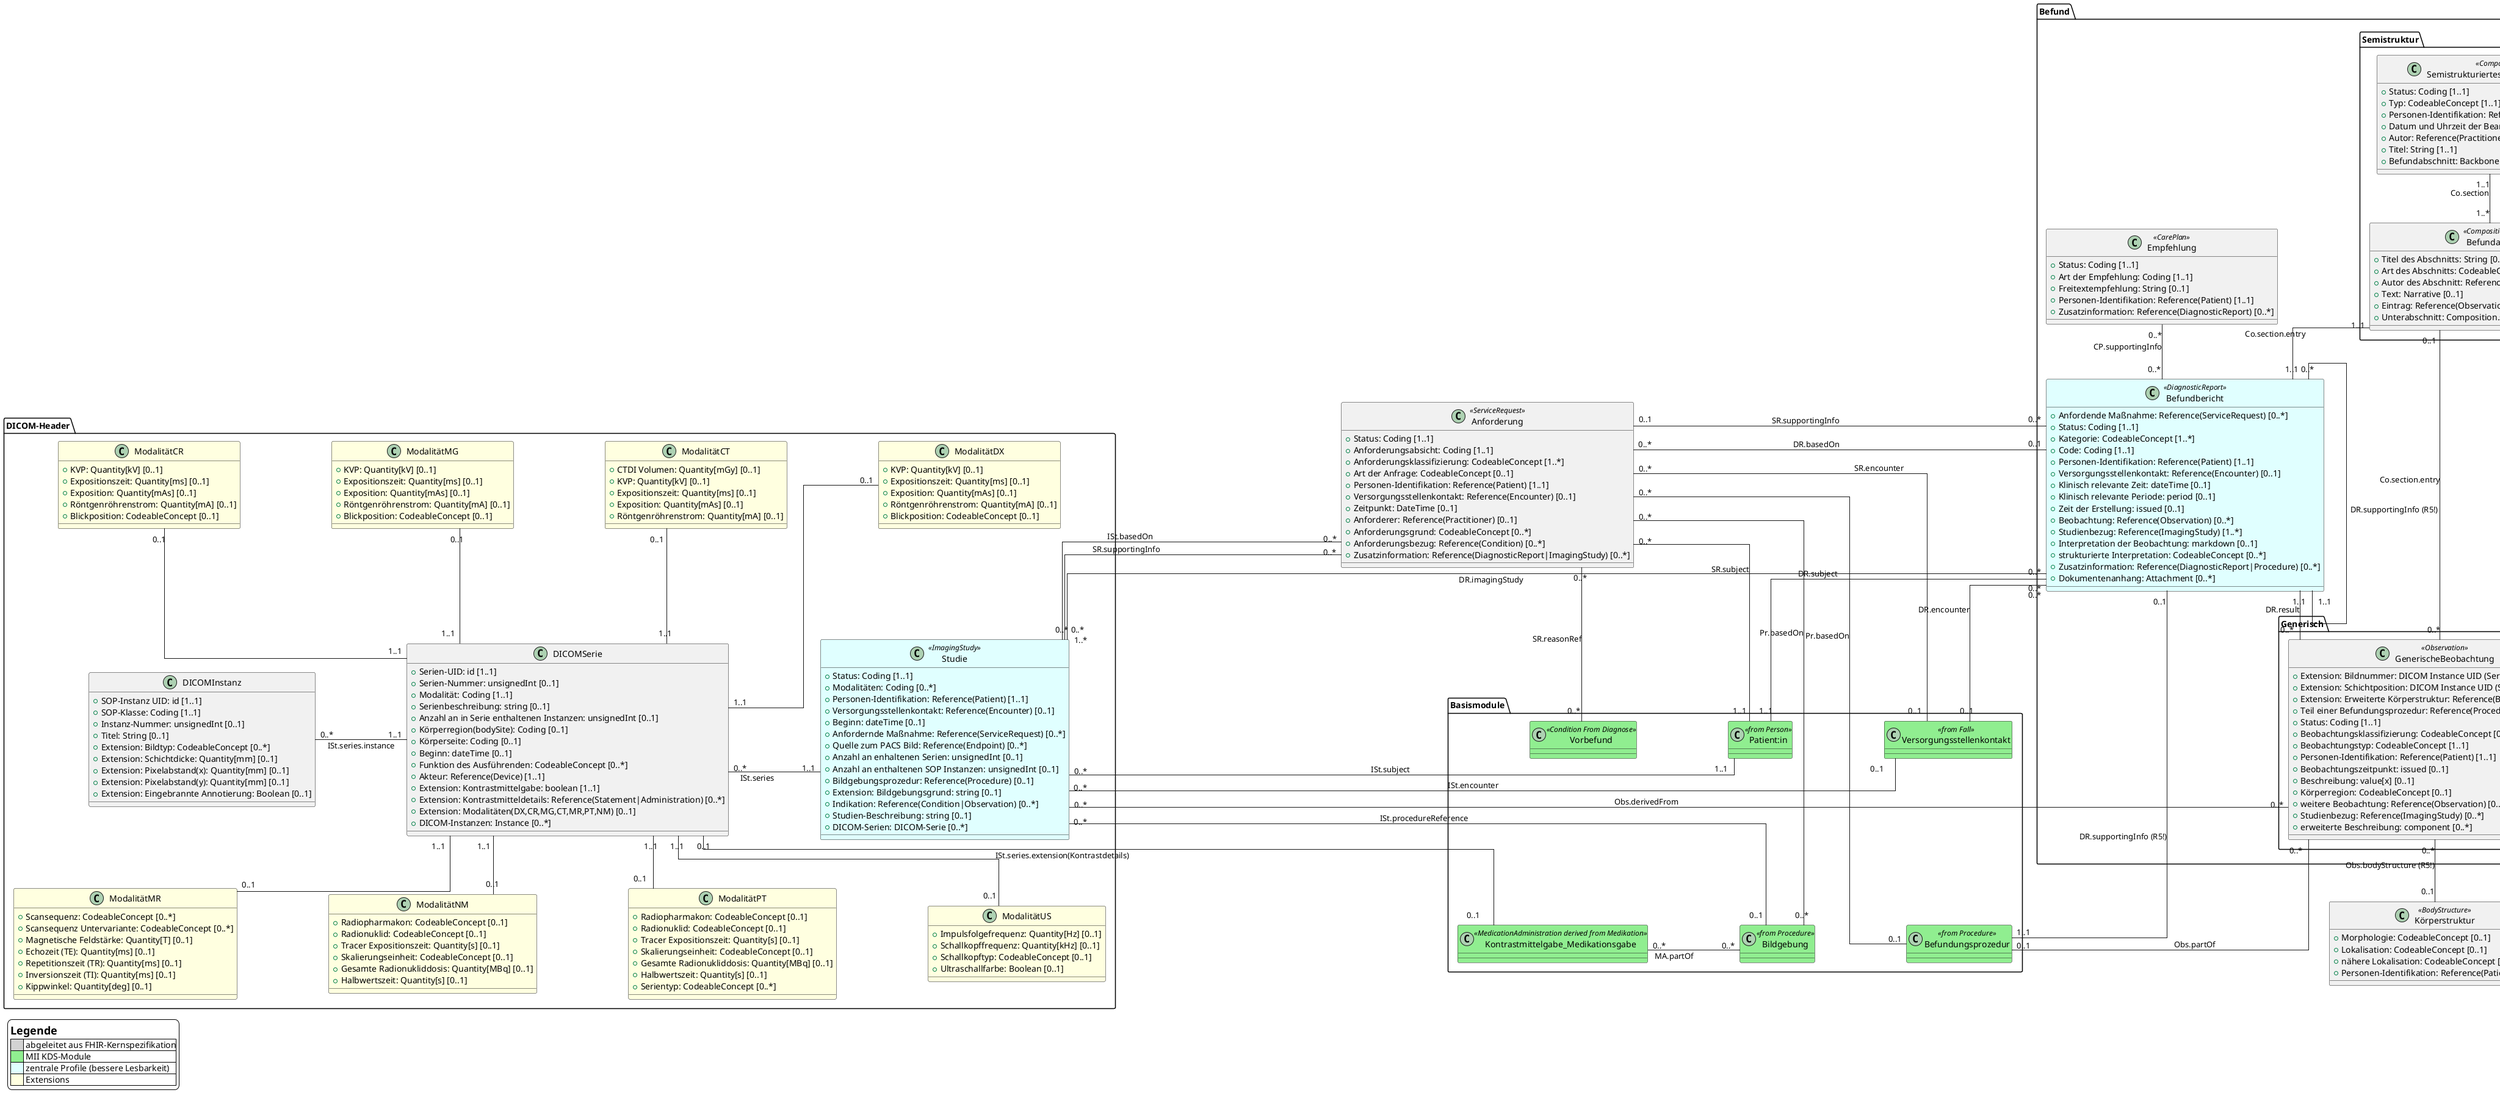 @startuml UML Modul Bildgebung
skinparam Linetype ortho
skinparam Nodesep 150
skinparam Ranksep 80
skinparam legendBackgroundColor #white

package "DICOM-Header" {
  class Studie <<ImagingStudy>> #LightCyan {
  + Status: Coding [1..1]
  + Modalitäten: Coding [0..*]
  + {field} Personen-Identifikation: Reference(Patient) [1..1]
  + {field} Versorgungsstellenkontakt: Reference(Encounter) [0..1]
  + Beginn: dateTime [0..1]
  + {field} Anfordernde Maßnahme: Reference(ServiceRequest) [0..*]
  + {field} Quelle zum PACS Bild: Reference(Endpoint) [0..*]
  + Anzahl an enhaltenen Serien: unsignedInt [0..1]
  + Anzahl an enthaltenen SOP Instanzen: unsignedInt [0..1]
  + {field} Bildgebungsprozedur: Reference(Procedure) [0..1]
  + Extension: Bildgebungsgrund: string [0..1]
  + {field} Indikation: Reference(Condition|Observation) [0..*]
  + Studien-Beschreibung: string [0..1]
  + DICOM-Serien: DICOM-Serie [0..*]
  }

  class DICOMSerie {
  + Serien-UID: id [1..1]
  + Serien-Nummer: unsignedInt [0..1]
  + Modalität: Coding [1..1]
  + Serienbeschreibung: string [0..1]
  + Anzahl an in Serie enthaltenen Instanzen: unsignedInt [0..1]
  + {field} Körperregion(bodySite): Coding [0..1]
  + Körperseite: Coding [0..1]
  + Beginn: dateTime [0..1]
  + Funktion des Ausführenden: CodeableConcept [0..*]
  + {field} Akteur: Reference(Device) [1..1]
  + Extension: Kontrastmittelgabe: boolean [1..1]
  + {field} Extension: Kontrastmitteldetails: Reference(Statement|Administration) [0..*]
  + {field} Extension: Modalitäten(DX,CR,MG,CT,MR,PT,NM) [0..1]
  + DICOM-Instanzen: Instance [0..*]
  }

  class DICOMInstanz {
  + SOP-Instanz UID: id [1..1]
  + SOP-Klasse: Coding [1..1]
  + Instanz-Nummer: unsignedInt [0..1]
  + Titel: String [0..1]
  + Extension: Bildtyp: CodeableConcept [0..*]
  + Extension: Schichtdicke: Quantity[mm] [0..1]
  + {field} Extension: Pixelabstand(x): Quantity[mm] [0..1]
  + {field} Extension: Pixelabstand(y): Quantity[mm] [0..1]
  + Extension: Eingebrannte Annotierung: Boolean [0..1]
  }

  class ModalitätMR #LightYellow {
  + Scansequenz: CodeableConcept [0..*]
  + Scansequenz Untervariante: CodeableConcept [0..*]
  + Magnetische Feldstärke: Quantity[T] [0..1]
  + {field} Echozeit (TE): Quantity[ms] [0..1]
  + {field} Repetitionszeit (TR): Quantity[ms] [0..1]
  + {field} Inversionszeit (TI): Quantity[ms] [0..1]
  + Kippwinkel: Quantity[deg] [0..1]
  }

  class ModalitätCT #LightYellow {
  + CTDI Volumen: Quantity[mGy] [0..1]
  + KVP: Quantity[kV] [0..1]
  + Expositionszeit: Quantity[ms] [0..1]
  + Exposition: Quantity[mAs] [0..1]
  + Röntgenröhrenstrom: Quantity[mA] [0..1]
  } 

  class ModalitätDX #LightYellow {
  + KVP: Quantity[kV] [0..1]
  + Expositionszeit: Quantity[ms] [0..1]
  + Exposition: Quantity[mAs] [0..1]
  + Röntgenröhrenstrom: Quantity[mA] [0..1]
  + Blickposition: CodeableConcept [0..1]
  } 

  class ModalitätCR #LightYellow {
  + KVP: Quantity[kV] [0..1]
  + Expositionszeit: Quantity[ms] [0..1]
  + Exposition: Quantity[mAs] [0..1]
  + Röntgenröhrenstrom: Quantity[mA] [0..1]
  + Blickposition: CodeableConcept [0..1]
  } 

  class ModalitätMG #LightYellow {
  + KVP: Quantity[kV] [0..1]
  + Expositionszeit: Quantity[ms] [0..1]
  + Exposition: Quantity[mAs] [0..1]
  + Röntgenröhrenstrom: Quantity[mA] [0..1]
  + Blickposition: CodeableConcept [0..1]
  } 

  class ModalitätNM #LightYellow {
  + Radiopharmakon: CodeableConcept [0..1]
  + Radionuklid: CodeableConcept [0..1]
  + Tracer Expositionszeit: Quantity[s] [0..1]
  + Skalierungseinheit: CodeableConcept [0..1]
  + Gesamte Radionukliddosis: Quantity[MBq] [0..1]
  + Halbwertszeit: Quantity[s] [0..1]
  } 

  class ModalitätPT #LightYellow {
  + Radiopharmakon: CodeableConcept [0..1]
  + Radionuklid: CodeableConcept [0..1]
  + Tracer Expositionszeit: Quantity[s] [0..1]
  + Skalierungseinheit: CodeableConcept [0..1]
  + Gesamte Radionukliddosis: Quantity[MBq] [0..1]
  + Halbwertszeit: Quantity[s] [0..1]
  + Serientyp: CodeableConcept [0..*]
  }
  
  class ModalitätUS #LightYellow {
  + Impulsfolgefrequenz: Quantity[Hz] [0..1]
  + Schallkopffrequenz: Quantity[kHz] [0..1]
  + Schallkopftyp: CodeableConcept [0..1]
  + Ultraschallfarbe: Boolean [0..1]
  }
}

class Anforderung <<ServiceRequest>> {
  + Status: Coding [1..1]
  + Anforderungsabsicht: Coding [1..1]
  + Anforderungsklassifizierung: CodeableConcept [1..*]
  + Art der Anfrage: CodeableConcept [0..1]
  + {field} Personen-Identifikation: Reference(Patient) [1..1]
  + {field} Versorgungsstellenkontakt: Reference(Encounter) [0..1]
  + Zeitpunkt: DateTime [0..1]
  + {field} Anforderer: Reference(Practitioner) [0..1]
  + Anforderungsgrund: CodeableConcept [0..*]
  + {field} Anforderungsbezug: Reference(Condition) [0..*]
  + {field} Zusatzinformation: Reference(DiagnosticReport|ImagingStudy) [0..*]
}

class Körperstruktur <<BodyStructure>> {
  + Morphologie: CodeableConcept [0..1]
  + Lokalisation: CodeableConcept [0..1]
  + nähere Lokalisation: CodeableConcept [0..*]
  + {field} Personen-Identifikation: Reference(Patient) [1..1]
}

package "Befund" {
  class Befundbericht <<DiagnosticReport>> #LightCyan {
  + {field} Anfordende Maßnahme: Reference(ServiceRequest) [0..*]
  + Status: Coding [1..1]
  + Kategorie: CodeableConcept [1..*]
  + Code: Coding [1..1]
  + {field} Personen-Identifikation: Reference(Patient) [1..1]
  + {field} Versorgungsstellenkontakt: Reference(Encounter) [0..1]
  + Klinisch relevante Zeit: dateTime [0..1]
  + Klinisch relevante Periode: period [0..1]
  + Zeit der Erstellung: issued [0..1]
  + {field} Beobachtung: Reference(Observation) [0..*]
  + {field} Studienbezug: Reference(ImagingStudy) [1..*]
  + Interpretation der Beobachtung: markdown [0..1]
  + strukturierte Interpretation: CodeableConcept [0..*]
  + {field} Zusatzinformation: Reference(DiagnosticReport|Procedure) [0..*]
  + {field} Dokumentenanhang: Attachment [0..*]
  }
  
  class Empfehlung <<CarePlan>> {
  + Status: Coding [1..1]
  + Art der Empfehlung: Coding [1..1]
  + Freitextempfehlung: String [0..1]
  + {field} Personen-Identifikation: Reference(Patient) [1..1]
  + {field} Zusatzinformation: Reference(DiagnosticReport) [0..*] 
  }

  package "Generisch" {
    class GenerischeBeobachtung <<Observation>> {
    + {field} Extension: Bildnummer: DICOM Instance UID (Series) [0..1]
    + {field} Extension: Schichtposition: DICOM Instance UID (SOP Instance) [0..1]
    + {field} Extension: Erweiterte Körperstruktur: Reference(BodyStructure) [0..1]
    + {field} Teil einer Befundungsprozedur: Reference(Procedure) [0..*]
    + Status: Coding [1..1]
    + Beobachtungsklassifizierung: CodeableConcept [0..*]
    + Beobachtungstyp: CodeableConcept [1..1]
    + {field} Personen-Identifikation: Reference(Patient) [1..1]
    + Beobachtungszeitpunkt: issued [0..1]
    + Beschreibung: value[x] [0..1]
    + {field} Körperregion: CodeableConcept [0..1]
    + {field} weitere Beobachtung: Reference(Observation) [0..*]
    + {field} Studienbezug: Reference(ImagingStudy) [0..*]
    + erweiterte Beschreibung: component [0..*]
    }
  }

  package "Semistruktur"{
    class SemistrukturiertesBefunddokument <<Composition>>{
    + Status: Coding [1..1]
    + Typ: CodeableConcept [1..1]
    + {field} Personen-Identifikation: Reference(Patient) [1..1]
    + Datum und Uhrzeit der Bearbeitung: DateTime [1..1]
    + {field} Autor: Reference(Practitioner) [1..*]
    + Titel: String [1..1]
    + Befundabschnitt: BackboneElement [1..*]
    }

    class Befundabschnitt <<Composition.section>> {
    + Titel des Abschnitts: String [0..1]
    + Art des Abschnitts: CodeableConcept [0..1]
    + {field} Autor des Abschnitt: Reference(Practitioner) [0..*]
    + Text: Narrative [0..1]
    + {field} Eintrag: Reference(Observation|DiagnosticReport) [1..*]
    + Unterabschnitt: Composition.section.section [0..*]
    }
  }
}

package "Basismodule" {
  class "Patient:in" <<from Person>> #Lightgreen {}
  class Versorgungsstellenkontakt <<from Fall>> #Lightgreen {}
  class Vorbefund <<Condition From Diagnose>> #Lightgreen {}
  class Bildgebung <<from Procedure>> #Lightgreen {}
  class Kontrastmittelgabe_Medikationsgabe <<MedicationAdministration derived from Medikation>> #Lightgreen {}
  class Befundungsprozedur <<from Procedure>> #Lightgreen {}
}

legend left
    = Legende
    |<#lightgray>      | abgeleitet aus FHIR-Kernspezifikation|
    |<#lightgreen>     | MII KDS-Module|
    |<#lightcyan>      | zentrale Profile (bessere Lesbarkeit)|
    |<#lightyellow>    | Extensions|
endlegend

DICOMSerie "1..1" -l- "0..*" DICOMInstanz: ISt.series.instance
DICOMSerie "1..1" -d- "0..1" ModalitätMR
DICOMSerie "1..1" -u- "0..1" ModalitätCT
DICOMSerie "1..1" -u- "0..1" ModalitätDX
DICOMSerie "1..1" -u- "0..1" ModalitätCR
DICOMSerie "1..1" -u- "0..1" ModalitätMG
DICOMSerie "1..1" -d- "0..1" ModalitätNM
DICOMSerie "1..1" -d- "0..1" ModalitätPT
DICOMSerie "1..1" -d- "0..1" ModalitätUS
DICOMSerie "0..1" -- "0..1" Kontrastmittelgabe_Medikationsgabe: ISt.series.extension(Kontrastdetails)

Bildgebung "0..*" -- "0..*" Anforderung: Pr.basedOn
Bildgebung -[hidden]u- Vorbefund

Befundungsprozedur -[hidden]u- Vorbefund
Befundungsprozedur "0..1" -- "0..*" Anforderung: Pr.basedOn

Kontrastmittelgabe_Medikationsgabe "0..*" -r- "0..*" Bildgebung: MA.partOf

Befundbericht "0..1" -d- "0..*" Anforderung: DR.basedOn
Befundbericht "0..*" -- "1..1" "Patient:in": DR.subject
Befundbericht "0..*" -- "0..1" Versorgungsstellenkontakt: DR.encounter
Befundbericht "1..1" -- "0..*" GenerischeBeobachtung: DR.result
Befundbericht "0..*" -l- "1..*" Studie: DR.imagingStudy
Befundbericht "1..1" -u- "0..*" Befundbericht: DR.supportingInfo (R5!)
Befundbericht "0..1" -- "1..1" Befundungsprozedur: DR.supportingInfo (R5!)

Empfehlung "0..*" -- "0..*" Befundbericht: CP.supportingInfo 

GenerischeBeobachtung "0..*" -- "0..1" Körperstruktur: Obs.bodyStructure (R5!)
GenerischeBeobachtung "0..*" -- "0..1" Befundungsprozedur: Obs.partOf
GenerischeBeobachtung "1..1" -u- "0..*" GenerischeBeobachtung: Obs.hasMember
GenerischeBeobachtung "0..*" -- "0..*" Studie: Obs.derivedFrom

Studie "0..*" -- "0..1" Versorgungsstellenkontakt: ISt.encounter
Studie "0..*" -- "1..1" "Patient:in": ISt.subject
Studie "0..*" -u- "0..*" Anforderung: ISt.basedOn
Studie "0..*" -- "0..1" Bildgebung: ISt.procedureReference
Studie "1..1" -r- "0..*" DICOMSerie: ISt.series

Anforderung "0..*" -- "1..1" "Patient:in": SR.subject
Anforderung "0..*" -- "0..1" Versorgungsstellenkontakt: SR.encounter
Anforderung "0..*" -- "0..*" Vorbefund: SR.reasonRef
Anforderung "0..*" -- "0..*" Studie: SR.supportingInfo
Anforderung "0..1" -r- "0..*" Befundbericht: SR.supportingInfo

SemistrukturiertesBefunddokument "1..1" -- "1..*" Befundabschnitt: Co.section

Befundabschnitt "1..1" -- "1..1" Befundbericht: Co.section.entry
Befundabschnitt "1..1" -u- "0..*" Befundabschnitt: Co.section.section
Befundabschnitt "0..1" -- "0..*" GenerischeBeobachtung: Co.section.entry

@enduml
